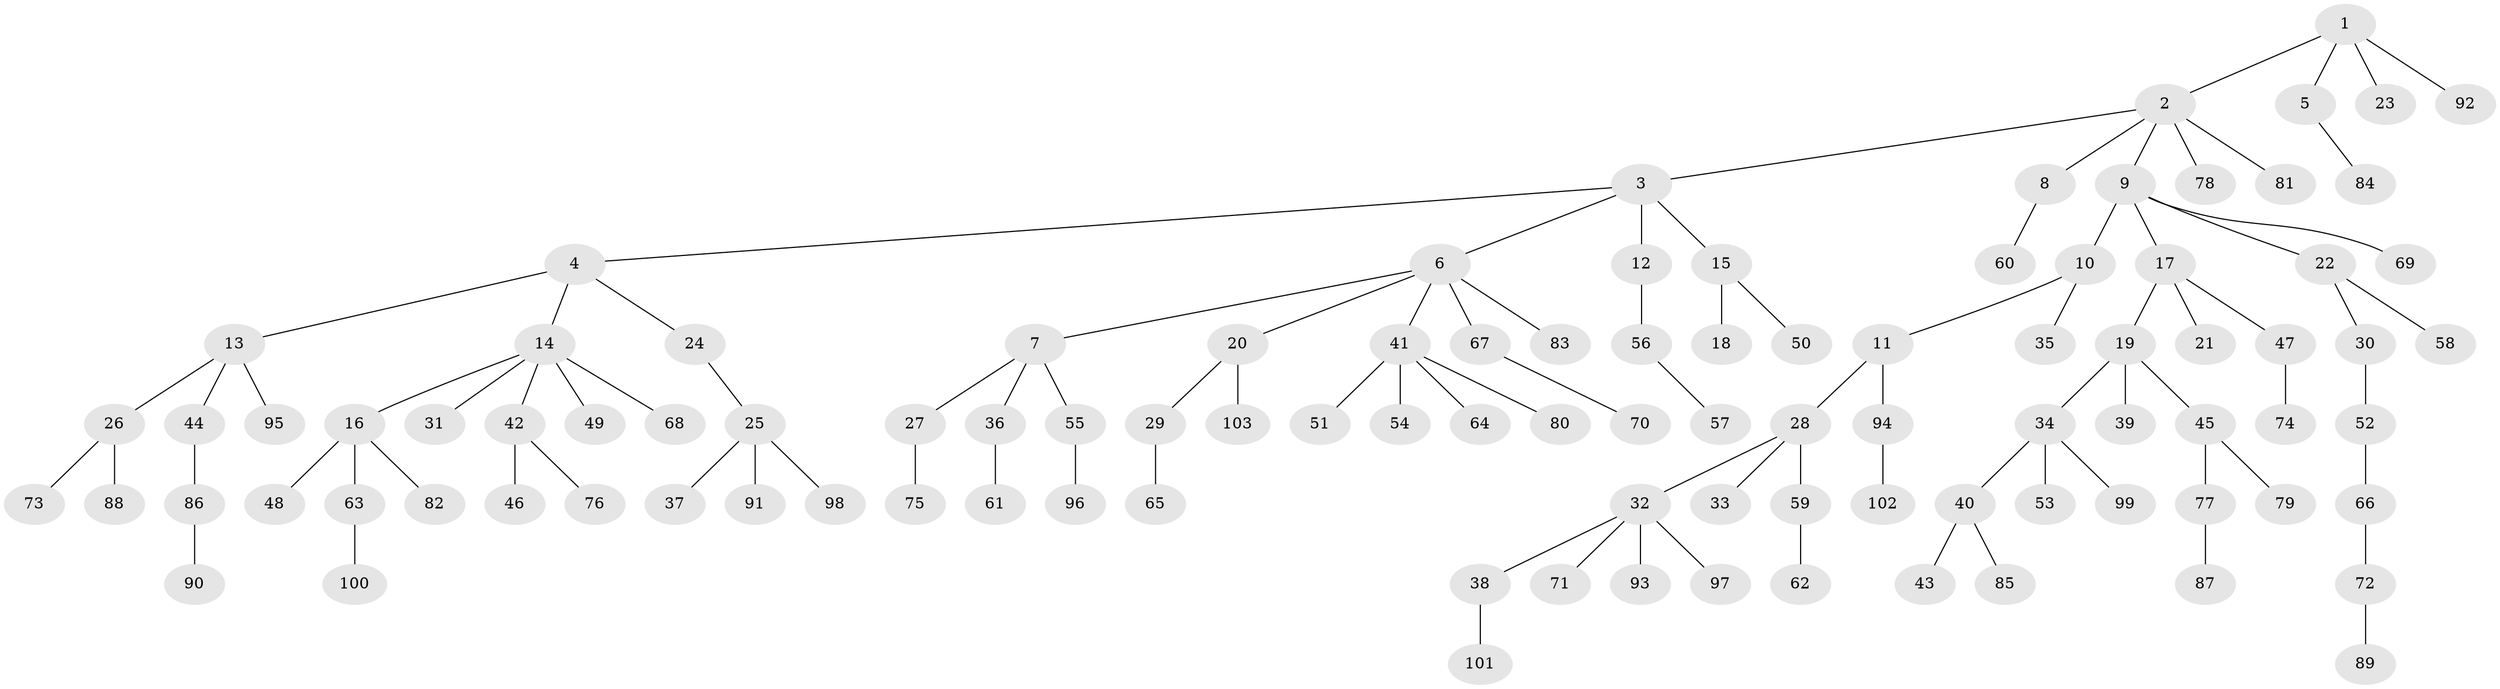 // coarse degree distribution, {2: 0.2903225806451613, 4: 0.1935483870967742, 1: 0.4838709677419355, 3: 0.03225806451612903}
// Generated by graph-tools (version 1.1) at 2025/51/03/04/25 22:51:40]
// undirected, 103 vertices, 102 edges
graph export_dot {
  node [color=gray90,style=filled];
  1;
  2;
  3;
  4;
  5;
  6;
  7;
  8;
  9;
  10;
  11;
  12;
  13;
  14;
  15;
  16;
  17;
  18;
  19;
  20;
  21;
  22;
  23;
  24;
  25;
  26;
  27;
  28;
  29;
  30;
  31;
  32;
  33;
  34;
  35;
  36;
  37;
  38;
  39;
  40;
  41;
  42;
  43;
  44;
  45;
  46;
  47;
  48;
  49;
  50;
  51;
  52;
  53;
  54;
  55;
  56;
  57;
  58;
  59;
  60;
  61;
  62;
  63;
  64;
  65;
  66;
  67;
  68;
  69;
  70;
  71;
  72;
  73;
  74;
  75;
  76;
  77;
  78;
  79;
  80;
  81;
  82;
  83;
  84;
  85;
  86;
  87;
  88;
  89;
  90;
  91;
  92;
  93;
  94;
  95;
  96;
  97;
  98;
  99;
  100;
  101;
  102;
  103;
  1 -- 2;
  1 -- 5;
  1 -- 23;
  1 -- 92;
  2 -- 3;
  2 -- 8;
  2 -- 9;
  2 -- 78;
  2 -- 81;
  3 -- 4;
  3 -- 6;
  3 -- 12;
  3 -- 15;
  4 -- 13;
  4 -- 14;
  4 -- 24;
  5 -- 84;
  6 -- 7;
  6 -- 20;
  6 -- 41;
  6 -- 67;
  6 -- 83;
  7 -- 27;
  7 -- 36;
  7 -- 55;
  8 -- 60;
  9 -- 10;
  9 -- 17;
  9 -- 22;
  9 -- 69;
  10 -- 11;
  10 -- 35;
  11 -- 28;
  11 -- 94;
  12 -- 56;
  13 -- 26;
  13 -- 44;
  13 -- 95;
  14 -- 16;
  14 -- 31;
  14 -- 42;
  14 -- 49;
  14 -- 68;
  15 -- 18;
  15 -- 50;
  16 -- 48;
  16 -- 63;
  16 -- 82;
  17 -- 19;
  17 -- 21;
  17 -- 47;
  19 -- 34;
  19 -- 39;
  19 -- 45;
  20 -- 29;
  20 -- 103;
  22 -- 30;
  22 -- 58;
  24 -- 25;
  25 -- 37;
  25 -- 91;
  25 -- 98;
  26 -- 73;
  26 -- 88;
  27 -- 75;
  28 -- 32;
  28 -- 33;
  28 -- 59;
  29 -- 65;
  30 -- 52;
  32 -- 38;
  32 -- 71;
  32 -- 93;
  32 -- 97;
  34 -- 40;
  34 -- 53;
  34 -- 99;
  36 -- 61;
  38 -- 101;
  40 -- 43;
  40 -- 85;
  41 -- 51;
  41 -- 54;
  41 -- 64;
  41 -- 80;
  42 -- 46;
  42 -- 76;
  44 -- 86;
  45 -- 77;
  45 -- 79;
  47 -- 74;
  52 -- 66;
  55 -- 96;
  56 -- 57;
  59 -- 62;
  63 -- 100;
  66 -- 72;
  67 -- 70;
  72 -- 89;
  77 -- 87;
  86 -- 90;
  94 -- 102;
}
